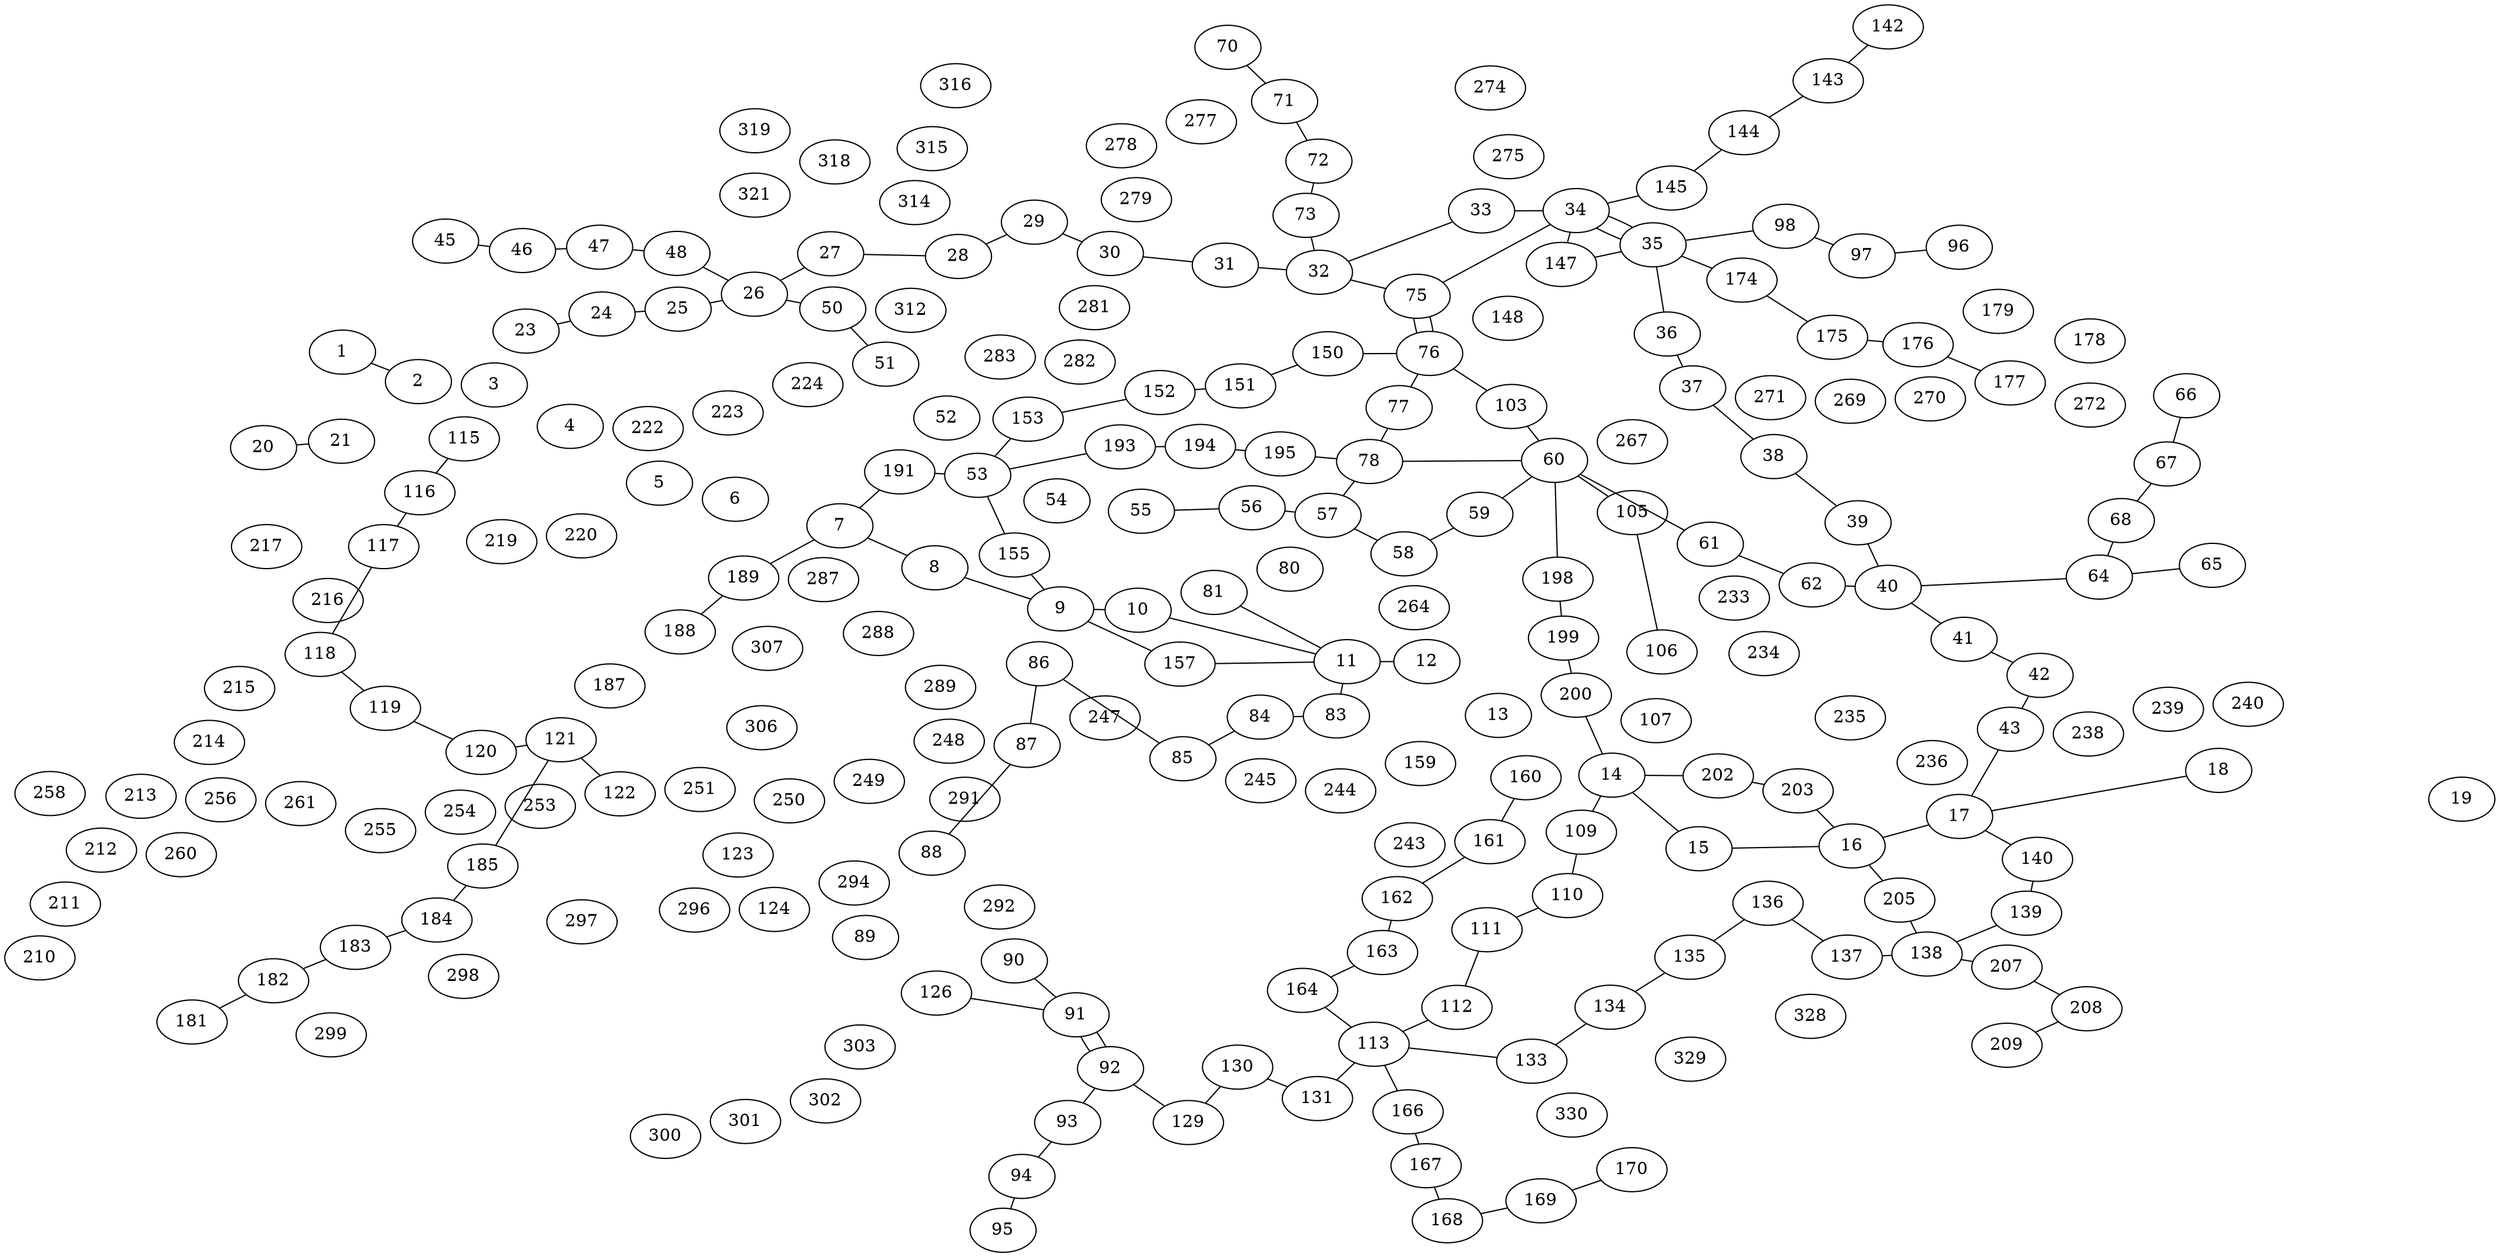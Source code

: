 graph G {
    layout=neato;
    overlap=false;
    "1" [pos="2.28258384736155,48.8781626526965!"];
    "2" [pos="2.28943541854221,48.8756673756517!"];
    "3" [pos="2.29581177523576,48.874994575223!"];
    "4" [pos="2.30075978497892,48.872037763641!"];
    "5" [pos="2.30948819233711,48.8687248870505!"];
    "6" [pos="2.31446450132278,48.8676562912457!"];
    "7" [pos="2.32296144579826,48.8665579920016!"];
    "8" [pos="2.32967809471164,48.8644778383665!"];
    "9" [pos="2.33645436775425,48.862222264626!"];
    "10" [pos="2.34096962328527,48.8608712117595!"];
    "11" [pos="2.34816099123458,48.8569534598372!"];
    "12" [pos="2.3520676701391,48.8573524042377!"];
    "13" [pos="2.36088525627519,48.8551874206563!"];
    "14" [pos="2.36871896103409,48.8520542925495!"];
    "15" [pos="2.3731565937892,48.8456832057876!"];
    "16" [pos="2.38720107040939,48.8472129257497!"];
    "17" [pos="2.39584398872374,48.8480842890258!"];
    "18" [pos="2.4108049967015,48.8470077301404!"];
    "19" [pos="2.44054009540611,48.8443175133653!"];
    "20" [pos="2.27763271754527,48.8713967943003!"];
    "21" [pos="2.28582876591298,48.8699260814626!"];
    "23" [pos="2.29811328861724,48.8782277299144!"];
    "24" [pos="2.30329436242521,48.8792652531651!"];
    "25" [pos="2.3094129673747,48.8805687691788!"];
    "26" [pos="2.31581509264638,48.8810731821276!"];
    "27" [pos="2.32135917382297,48.8823458178481!"];
    "28" [pos="2.32795832801022,48.8836690873247!"];
    "29" [pos="2.33248437543436,48.8837663535292!"];
    "30" [pos="2.33721116470113,48.8820209311193!"];
    "31" [pos="2.34415484033029,48.8828685678959!"];
    "32" [pos="2.3506070793551,48.8837760886089!"];
    "33" [pos="2.3604041692741,48.8843864099048!"];
    "34" [pos="2.36577437055817,48.8843205479219!"];
    "35" [pos="2.37143895998561,48.8830239124814!"];
    "36" [pos="2.37046757479386,48.8776498075734!"];
    "37" [pos="2.37673558655729,48.8722866011648!"];
    "38" [pos="2.38028898292719,48.8691933441843!"];
    "39" [pos="2.3834303882303,48.8663901391973!"];
    "40" [pos="2.38757989125445,48.8624498439893!"];
    "41" [pos="2.39049759674529,48.8580894271876!"];
    "42" [pos="2.39471273375548,48.8562446774892!"];
    "43" [pos="2.3981875566594,48.851648542649!"];
    "45" [pos="2.29211248215884,48.8856523921859!"];
    "46" [pos="2.29768318601258,48.8848443217919!"];
    "47" [pos="2.30467308758443,48.8838463897792!"];
    "48" [pos="2.30948784696001,48.8828400216298!"];
    "50" [pos="2.32218591952051,48.8787531630967!"];
    "51" [pos="2.32548839067261,48.8753813150599!"];
    "52" [pos="2.32765110341878,48.8736667509971!"];
    "53" [pos="2.33104728671124,48.8714374280492!"];
    "54" [pos="2.33631873559549,48.8696590964362!"];
    "55" [pos="2.34066537071104,48.8687567967076!"];
    "56" [pos="2.34755381593779,48.8673466033457!"];
    "57" [pos="2.35205078710284,48.8663817558035!"];
    "58" [pos="2.35650814364354,48.8652996116968!"];
    "59" [pos="2.36156123452636,48.8667566284863!"];
    "60" [pos="2.36330234078045,48.8675123568631!"];
    "61" [pos="2.3747477503599,48.8652523948625!"];
    "62" [pos="2.38050775608986,48.8641177000146!"];
    "64" [pos="2.39853730570457,48.8650325635159!"];
    "65" [pos="2.40875422118954,48.8645393719864!"];
    "66" [pos="2.4070619733808,48.87656859808!"];
    "67" [pos="2.40449818316887,48.8718433712749!"];
    "68" [pos="2.40149679228792,48.8684648860667!"];
    "70" [pos="2.34462409910279,48.8975256303301!"];
    "71" [pos="2.34759605535164,48.8941244426855!"];
    "72" [pos="2.34968154172248,48.8912804388966!"];
    "73" [pos="2.34936580800484,48.8870788765196!"];
    "75" [pos="2.35680878820541,48.8795917064621!"];
    "76" [pos="2.35806459441865,48.8761629935184!"];
    "77" [pos="2.35605174140158,48.8724469166474!"];
    "78" [pos="2.35449161656383,48.8696235816895!"];
    "80" [pos="2.34897619687911,48.8637030110762!"];
    "81" [pos="2.34612732517368,48.8625048393913!"];
    "83" [pos="2.34723223493191,48.8549338481585!"];
    "84" [pos="2.34399179903329,48.8535940766199!"];
    "85" [pos="2.34069229106652,48.8520245535667!"];
    "86" [pos="2.33394781079819,48.8535745628742!"];
    "87" [pos="2.33061195308154,48.8512086266185!"];
    "88" [pos="2.32705481506631,48.8470066506411!"];
    "89" [pos="2.323989185205,48.8438236103062!"];
    "90" [pos="2.3288628540691,48.8420523223441!"];
    "91" [pos="2.33046699371987,48.8391563585773!"];
    "92" [pos="2.33201883521639,48.833948692744!"];
    "93" [pos="2.32988764040842,48.8313375846232!"];
    "94" [pos="2.32709323494845,48.8282010632709!"];
    "95" [pos="2.3254932653821,48.8234163501918!"];
    "96" [pos="2.39212297232815,48.8884592103989!"];
    "97" [pos="2.38665201675988,48.886915952247!"];
    "98" [pos="2.37939098935239,48.8851338471378!"];
    "103" [pos="2.36102390204892,48.8706209253172!"];
    "105" [pos="2.36815584539455,48.8647770975732!"];
    "106" [pos="2.37181363047695,48.8598769369206!"];
    "107" [pos="2.37019466858975,48.8562440537382!"];
    "109" [pos="2.3658846507504,48.8464273245315!"];
    "110" [pos="2.36417731069183,48.8434054085772!"];
    "111" [pos="2.36072185971764,48.8385124457356!"];
    "112" [pos="2.35874195669934,48.835542932801!"];
    "113" [pos="2.35550159148148,48.8309657123443!"];
    "115" [pos="2.29314613724863,48.871489411987!"];
    "116" [pos="2.29003283760744,48.8668483424692!"];
    "117" [pos="2.28749279696644,48.8634876640714!"];
    "118" [pos="2.28583941888146,48.8575150886722!"];
    "119" [pos="2.2894007376346,48.8539253674278!"];
    "120" [pos="2.29366372673104,48.8504116248585!"];
    "121" [pos="2.29852572623663,48.8496308034842!"];
    "122" [pos="2.30294172833761,48.8475431112453!"];
    "123" [pos="2.30952961043039,48.8456476817025!"];
    "124" [pos="2.31291468047394,48.842528386595!"];
    "126" [pos="2.3252865779433,48.84090350075!"];
    "129" [pos="2.33715437092501,48.8329160052708!"];
    "130" [pos="2.3434382366787,48.8311159466681!"];
    "131" [pos="2.35061122592617,48.829860012364!"];
    "133" [pos="2.36280417159351,48.8332352787279!"];
    "134" [pos="2.36808128297274,48.8349630811609!"];
    "135" [pos="2.37276624894817,48.8370742696613!"];
    "136" [pos="2.37946307018526,48.8401760271736!"];
    "137" [pos="2.38959977007981,48.8390365273806!"];
    "138" [pos="2.39614862848937,48.8394340071049!"];
    "139" [pos="2.40086713199526,48.8414273312853!"];
    "140" [pos="2.40127453882237,48.8451032465536!"];
    "142" [pos="2.38586903314334,48.8978026914078!"];
    "143" [pos="2.38229155716463,48.8946726591084!"];
    "144" [pos="2.37693573698238,48.8908857579809!"];
    "145" [pos="2.3736694647432,48.8881572611178!"];
    "147" [pos="2.36442486249368,48.881206210878!"];
    "148" [pos="2.36201793551061,48.8784414547844!"];
    "150" [pos="2.34873975139007,48.8771648483022!"];
    "151" [pos="2.34444630970227,48.8759632841275!"];
    "152" [pos="2.34015055970637,48.8749594050929!"];
    "153" [pos="2.3337385944087,48.8731342048266!"];
    "155" [pos="2.33462360600492,48.8657555264287!"];
    "157" [pos="2.34177674914854,48.8585463383202!"];
    "159" [pos="2.3573766690444,48.8534598594796!"];
    "160" [pos="2.36185316969725,48.8512714074456!"];
    "161" [pos="2.35493167182323,48.8461978906888!"];
    "162" [pos="2.35215486857877,48.8426663846946!"];
    "163" [pos="2.3516265726055,48.8402262475657!"];
    "164" [pos="2.35241680189827,48.8358416213962!"];
    "166" [pos="2.35731843921319,48.8261368608053!"];
    "167" [pos="2.35841294615594,48.8221495051266!"];
    "168" [pos="2.35952973310717,48.8191065956103!"];
    "169" [pos="2.36467859404946,48.8200559281997!"];
    "170" [pos="2.36951125431949,48.8214890346144!"];
    "174" [pos="2.37412487118754,48.8807896620271!"];
    "175" [pos="2.38156984208801,48.8784990874506!"];
    "176" [pos="2.38890095131574,48.8795349903204!"];
    "177" [pos="2.3931393703605,48.8767236610252!"];
    "178" [pos="2.39858077069353,48.8801595797163!"];
    "179" [pos="2.39322847122749,48.8819492139726!"];
    "181" [pos="2.2783626618092,48.8366678938828!"];
    "182" [pos="2.28224195985507,48.8386608627116!"];
    "183" [pos="2.28791843112456,48.841024160045!"];
    "184" [pos="2.29184722036797,48.8426843338484!"];
    "185" [pos="2.29379684219286,48.8446115114202!"];
    "187" [pos="2.30634568382008,48.8549196596389!"];
    "188" [pos="2.31047353593698,48.8577270225864!"];
    "189" [pos="2.31463266044452,48.861092010433!"];
    "191" [pos="2.32581004879328,48.8705446757682!"];
    "193" [pos="2.33859122153854,48.8721358693699!"];
    "194" [pos="2.34320726640509,48.8715047688147!"];
    "195" [pos="2.34848136571839,48.8705712985549!"];
    "198" [pos="2.3667452977427,48.8630698825026!"];
    "199" [pos="2.36726153971727,48.8609681448082!"];
    "200" [pos="2.36809508538599,48.8570873668721!"];
    "202" [pos="2.37614122331859,48.8513377658502!"];
    "203" [pos="2.38402856638311,48.8501105431855!"];
    "205" [pos="2.39040001363536,48.8440050747607!"];
    "207" [pos="2.402366739988,48.8370774300875!"];
    "208" [pos="2.40587391298756,48.8350173731456!"];
    "209" [pos="2.40251187285007,48.8334492219311!"];
    "210" [pos="2.25704619292215,48.8379584046712!"];
    "211" [pos="2.25980084514434,48.8425802753283!"];
    "212" [pos="2.2615119169052,48.844911226615!"];
    "213" [pos="2.26398952533333,48.8479753532281!"];
    "214" [pos="2.26793329164707,48.8524334177774!"];
    "215" [pos="2.26994815793463,48.8555035574475!"];
    "216" [pos="2.27409624466972,48.8580919659505!"];
    "217" [pos="2.27788589795906,48.8639517079318!"];
    "219" [pos="2.29386422568227,48.8647800213093!"];
    "220" [pos="2.30110435239267,48.8646471469577!"];
    "222" [pos="2.31013720568782,48.8721551301294!"];
    "223" [pos="2.31601069312102,48.8734479148472!"];
    "224" [pos="2.3210135978086,48.8745466119868!"];
    "233" [pos="2.37388053821155,48.861416656961!"];
    "234" [pos="2.3800316941488,48.8576624334379!"];
    "235" [pos="2.38478239644889,48.8549394425003!"];
    "236" [pos="2.38910470503224,48.8522140723837!"];
    "238" [pos="2.40117076936841,48.8517624388841!"];
    "239" [pos="2.40603854479805,48.8527310195318!"];
    "240" [pos="2.41071815402749,48.8534826302583!"];
    "243" [pos="2.35132800167318,48.8467000343149!"];
    "244" [pos="2.34828041316949,48.8501954651213!"];
    "245" [pos="2.34489630121208,48.8510268759263!"];
    "247" [pos="2.33514281934647,48.8528437373513!"];
    "248" [pos="2.32685966312174,48.8515653054432!"];
    "249" [pos="2.32135124235473,48.8488945691107!"];
    "250" [pos="2.31652121945652,48.8470098926637!"];
    "251" [pos="2.30713784940338,48.8471672690468!"];
    "253" [pos="2.29501899714355,48.8470380127569!"];
    "254" [pos="2.28562101336672,48.8466045314492!"];
    "255" [pos="2.27800949652736,48.846181105275!"];
    "256" [pos="2.26911138902189,48.8471433605089!"];
    "258" [pos="2.25828074459554,48.847904122681!"];
    "260" [pos="2.26690547594029,48.8450882982306!"];
    "261" [pos="2.27306412637283,48.8470775063978!"];
    "264" [pos="2.35327394859477,48.8611901560022!"];
    "267" [pos="2.3707644347484,48.8700070168905!"];
    "269" [pos="2.38520291556953,48.8738187892325!"];
    "270" [pos="2.3893253789101,48.8752473476934!"];
    "271" [pos="2.3931393703605,48.8767236610252!"];
    "272" [pos="2.39864808996059,48.8755103832327!"];
    "274" [pos="2.35924854231036,48.8974024217225!"];
    "275" [pos="2.35980847808402,48.8905795776193!"];
    "277" [pos="2.34432002938048,48.892492267254!"];
    "278" [pos="2.33858382438319,48.8896818090189!"];
    "279" [pos="2.33839463522091,48.8843927170434!"];
    "281" [pos="2.33757064037967,48.8784165939537!"];
    "282" [pos="2.33787361922264,48.8760350303326!"];
    "283" [pos="2.33304917241824,48.8763365063593!"];
    "287" [pos="2.32057583664755,48.8610719385779!"];
    "288" [pos="2.32307596425154,48.8585319487804!"];
    "289" [pos="2.32569989845241,48.8558846775373!"];
    "291" [pos="2.32778718478739,48.8483328280924!"];
    "292" [pos="2.32869580549871,48.8450777446896!"];
    "294" [pos="2.31755123561703,48.8443176825861!"];
    "296" [pos="2.30798338057685,48.8414117274667!"];
    "297" [pos="2.30107451565455,48.8394379171286!"];
    "298" [pos="2.29639138648092,48.8371350528567!"];
    "299" [pos="2.28774170914233,48.8325195315652!"];
    "300" [pos="2.30533238665747,48.8276134630559!"];
    "301" [pos="2.31386048934431,48.8317503621191!"];
    "302" [pos="2.3183937066147,48.8340786788266!"];
    "303" [pos="2.32235399677881,48.8385260840742!"];
    "306" [pos="2.31428594618056,48.8512915499903!"];
    "307" [pos="2.31511393050966,48.8566249817984!"];
    "312" [pos="2.32685267123976,48.8795349364277!"];
    "314" [pos="2.32571411716613,48.887433655789!"];
    "315" [pos="2.32748325862612,48.8930014410137!"];
    "316" [pos="2.32904834074465,48.8974978363796!"];
    "318" [pos="2.31990481720936,48.8906518702421!"];
    "319" [pos="2.31320835075881,48.8944312870695!"];
    "321" [pos="2.31536814050515,48.888103402695!"];
    "328" [pos="2.38661785021406,48.8333193028951!"];
    "329" [pos="2.3764873711683,48.8299257649806!"];
    "330" [pos="2.36692312153081,48.827123440481!"];
    "1" -- "2";
    "7" -- "8";
    "8" -- "9";
    "9" -- "10";
    "10" -- "11";
    "11" -- "12";
    "14" -- "15";
    "15" -- "16";
    "16" -- "17";
    "17" -- "18";
    "20" -- "21";
    "23" -- "24";
    "24" -- "25";
    "25" -- "26";
    "26" -- "27";
    "27" -- "28";
    "28" -- "29";
    "29" -- "30";
    "30" -- "31";
    "31" -- "32";
    "32" -- "33";
    "33" -- "34";
    "34" -- "35";
    "35" -- "36";
    "36" -- "37";
    "37" -- "38";
    "38" -- "39";
    "39" -- "40";
    "40" -- "41";
    "41" -- "42";
    "42" -- "43";
    "43" -- "17";
    "45" -- "46";
    "46" -- "47";
    "47" -- "48";
    "48" -- "26";
    "26" -- "50";
    "50" -- "51";
    "55" -- "56";
    "56" -- "57";
    "57" -- "58";
    "58" -- "59";
    "59" -- "60";
    "60" -- "61";
    "61" -- "62";
    "62" -- "40";
    "40" -- "64";
    "64" -- "65";
    "70" -- "71";
    "71" -- "72";
    "72" -- "73";
    "73" -- "32";
    "32" -- "75";
    "75" -- "76";
    "76" -- "77";
    "77" -- "78";
    "78" -- "57";
    "81" -- "11";
    "11" -- "83";
    "83" -- "84";
    "84" -- "85";
    "85" -- "86";
    "86" -- "87";
    "87" -- "88";
    "90" -- "91";
    "91" -- "92";
    "92" -- "93";
    "93" -- "94";
    "94" -- "95";
    "96" -- "97";
    "97" -- "98";
    "98" -- "35";
    "35" -- "34";
    "34" -- "75";
    "75" -- "76";
    "76" -- "103";
    "103" -- "60";
    "60" -- "105";
    "105" -- "106";
    "14" -- "109";
    "109" -- "110";
    "110" -- "111";
    "111" -- "112";
    "112" -- "113";
    "64" -- "68";
    "68" -- "67";
    "67" -- "66";
    "115" -- "116";
    "116" -- "117";
    "117" -- "118";
    "118" -- "119";
    "119" -- "120";
    "120" -- "121";
    "121" -- "122";
    "126" -- "91";
    "91" -- "92";
    "92" -- "129";
    "129" -- "130";
    "130" -- "131";
    "131" -- "113";
    "113" -- "133";
    "133" -- "134";
    "134" -- "135";
    "135" -- "136";
    "136" -- "137";
    "137" -- "138";
    "138" -- "139";
    "139" -- "140";
    "140" -- "17";
    "142" -- "143";
    "143" -- "144";
    "144" -- "145";
    "145" -- "34";
    "34" -- "147";
    "76" -- "150";
    "150" -- "151";
    "151" -- "152";
    "152" -- "153";
    "153" -- "53";
    "53" -- "155";
    "155" -- "9";
    "9" -- "157";
    "157" -- "11";
    "160" -- "161";
    "161" -- "162";
    "162" -- "163";
    "163" -- "164";
    "164" -- "113";
    "113" -- "166";
    "166" -- "167";
    "167" -- "168";
    "168" -- "169";
    "169" -- "170";
    "147" -- "35";
    "35" -- "174";
    "174" -- "175";
    "175" -- "176";
    "176" -- "177";
    "181" -- "182";
    "182" -- "183";
    "183" -- "184";
    "184" -- "185";
    "185" -- "121";
    "188" -- "189";
    "189" -- "7";
    "7" -- "191";
    "191" -- "53";
    "53" -- "193";
    "193" -- "194";
    "194" -- "195";
    "195" -- "78";
    "78" -- "60";
    "60" -- "198";
    "198" -- "199";
    "199" -- "200";
    "200" -- "14";
    "14" -- "202";
    "202" -- "203";
    "203" -- "16";
    "16" -- "205";
    "205" -- "138";
    "138" -- "207";
    "207" -- "208";
    "208" -- "209";
}
